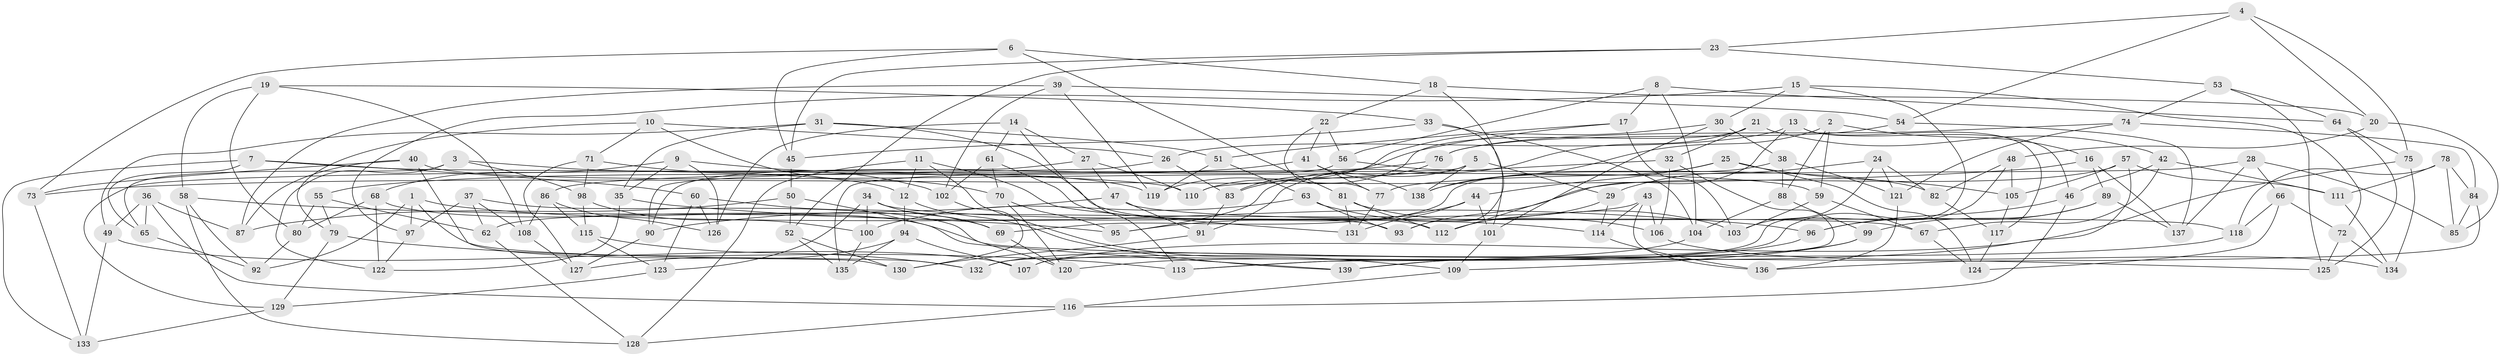 // Generated by graph-tools (version 1.1) at 2025/02/03/09/25 03:02:57]
// undirected, 139 vertices, 278 edges
graph export_dot {
graph [start="1"]
  node [color=gray90,style=filled];
  1;
  2;
  3;
  4;
  5;
  6;
  7;
  8;
  9;
  10;
  11;
  12;
  13;
  14;
  15;
  16;
  17;
  18;
  19;
  20;
  21;
  22;
  23;
  24;
  25;
  26;
  27;
  28;
  29;
  30;
  31;
  32;
  33;
  34;
  35;
  36;
  37;
  38;
  39;
  40;
  41;
  42;
  43;
  44;
  45;
  46;
  47;
  48;
  49;
  50;
  51;
  52;
  53;
  54;
  55;
  56;
  57;
  58;
  59;
  60;
  61;
  62;
  63;
  64;
  65;
  66;
  67;
  68;
  69;
  70;
  71;
  72;
  73;
  74;
  75;
  76;
  77;
  78;
  79;
  80;
  81;
  82;
  83;
  84;
  85;
  86;
  87;
  88;
  89;
  90;
  91;
  92;
  93;
  94;
  95;
  96;
  97;
  98;
  99;
  100;
  101;
  102;
  103;
  104;
  105;
  106;
  107;
  108;
  109;
  110;
  111;
  112;
  113;
  114;
  115;
  116;
  117;
  118;
  119;
  120;
  121;
  122;
  123;
  124;
  125;
  126;
  127;
  128;
  129;
  130;
  131;
  132;
  133;
  134;
  135;
  136;
  137;
  138;
  139;
  1 -- 132;
  1 -- 97;
  1 -- 114;
  1 -- 92;
  2 -- 88;
  2 -- 16;
  2 -- 59;
  2 -- 138;
  3 -- 122;
  3 -- 98;
  3 -- 12;
  3 -- 65;
  4 -- 23;
  4 -- 20;
  4 -- 54;
  4 -- 75;
  5 -- 95;
  5 -- 138;
  5 -- 135;
  5 -- 29;
  6 -- 18;
  6 -- 81;
  6 -- 73;
  6 -- 45;
  7 -- 133;
  7 -- 60;
  7 -- 65;
  7 -- 110;
  8 -- 104;
  8 -- 56;
  8 -- 17;
  8 -- 64;
  9 -- 126;
  9 -- 35;
  9 -- 68;
  9 -- 119;
  10 -- 70;
  10 -- 26;
  10 -- 71;
  10 -- 79;
  11 -- 12;
  11 -- 128;
  11 -- 131;
  11 -- 109;
  12 -- 139;
  12 -- 94;
  13 -- 117;
  13 -- 26;
  13 -- 112;
  13 -- 46;
  14 -- 27;
  14 -- 126;
  14 -- 61;
  14 -- 113;
  15 -- 132;
  15 -- 30;
  15 -- 97;
  15 -- 72;
  16 -- 137;
  16 -- 89;
  16 -- 73;
  17 -- 51;
  17 -- 103;
  17 -- 83;
  18 -- 22;
  18 -- 20;
  18 -- 93;
  19 -- 80;
  19 -- 108;
  19 -- 58;
  19 -- 33;
  20 -- 48;
  20 -- 85;
  21 -- 32;
  21 -- 42;
  21 -- 110;
  21 -- 91;
  22 -- 56;
  22 -- 77;
  22 -- 41;
  23 -- 53;
  23 -- 45;
  23 -- 52;
  24 -- 121;
  24 -- 29;
  24 -- 82;
  24 -- 103;
  25 -- 124;
  25 -- 105;
  25 -- 138;
  25 -- 44;
  26 -- 83;
  26 -- 90;
  27 -- 47;
  27 -- 129;
  27 -- 110;
  28 -- 85;
  28 -- 66;
  28 -- 77;
  28 -- 137;
  29 -- 114;
  29 -- 112;
  30 -- 119;
  30 -- 38;
  30 -- 101;
  31 -- 35;
  31 -- 112;
  31 -- 49;
  31 -- 51;
  32 -- 106;
  32 -- 113;
  32 -- 110;
  33 -- 45;
  33 -- 104;
  33 -- 101;
  34 -- 100;
  34 -- 69;
  34 -- 123;
  34 -- 67;
  35 -- 122;
  35 -- 96;
  36 -- 65;
  36 -- 49;
  36 -- 87;
  36 -- 116;
  37 -- 125;
  37 -- 97;
  37 -- 62;
  37 -- 108;
  38 -- 121;
  38 -- 88;
  38 -- 69;
  39 -- 87;
  39 -- 54;
  39 -- 102;
  39 -- 119;
  40 -- 59;
  40 -- 87;
  40 -- 73;
  40 -- 130;
  41 -- 55;
  41 -- 138;
  41 -- 77;
  42 -- 46;
  42 -- 67;
  42 -- 111;
  43 -- 62;
  43 -- 136;
  43 -- 106;
  43 -- 114;
  44 -- 101;
  44 -- 95;
  44 -- 131;
  45 -- 50;
  46 -- 96;
  46 -- 116;
  47 -- 118;
  47 -- 91;
  47 -- 90;
  48 -- 105;
  48 -- 82;
  48 -- 107;
  49 -- 107;
  49 -- 133;
  50 -- 120;
  50 -- 87;
  50 -- 52;
  51 -- 119;
  51 -- 63;
  52 -- 135;
  52 -- 130;
  53 -- 74;
  53 -- 64;
  53 -- 125;
  54 -- 137;
  54 -- 76;
  55 -- 80;
  55 -- 62;
  55 -- 79;
  56 -- 82;
  56 -- 90;
  57 -- 113;
  57 -- 93;
  57 -- 105;
  57 -- 111;
  58 -- 128;
  58 -- 92;
  58 -- 95;
  59 -- 103;
  59 -- 67;
  60 -- 126;
  60 -- 69;
  60 -- 123;
  61 -- 102;
  61 -- 93;
  61 -- 70;
  62 -- 128;
  63 -- 106;
  63 -- 93;
  63 -- 100;
  64 -- 125;
  64 -- 75;
  65 -- 92;
  66 -- 72;
  66 -- 118;
  66 -- 124;
  67 -- 124;
  68 -- 80;
  68 -- 139;
  68 -- 122;
  69 -- 120;
  70 -- 95;
  70 -- 120;
  71 -- 127;
  71 -- 98;
  71 -- 102;
  72 -- 125;
  72 -- 134;
  73 -- 133;
  74 -- 121;
  74 -- 76;
  74 -- 84;
  75 -- 107;
  75 -- 134;
  76 -- 83;
  76 -- 86;
  77 -- 131;
  78 -- 118;
  78 -- 85;
  78 -- 84;
  78 -- 111;
  79 -- 129;
  79 -- 113;
  80 -- 92;
  81 -- 103;
  81 -- 131;
  81 -- 112;
  82 -- 117;
  83 -- 91;
  84 -- 136;
  84 -- 85;
  86 -- 126;
  86 -- 115;
  86 -- 108;
  88 -- 99;
  88 -- 104;
  89 -- 99;
  89 -- 137;
  89 -- 96;
  90 -- 127;
  91 -- 130;
  94 -- 107;
  94 -- 135;
  94 -- 127;
  96 -- 120;
  97 -- 122;
  98 -- 100;
  98 -- 115;
  99 -- 139;
  99 -- 109;
  100 -- 135;
  101 -- 109;
  102 -- 130;
  104 -- 132;
  105 -- 117;
  106 -- 134;
  108 -- 127;
  109 -- 116;
  111 -- 134;
  114 -- 136;
  115 -- 132;
  115 -- 123;
  116 -- 128;
  117 -- 124;
  118 -- 139;
  121 -- 136;
  123 -- 129;
  129 -- 133;
}
